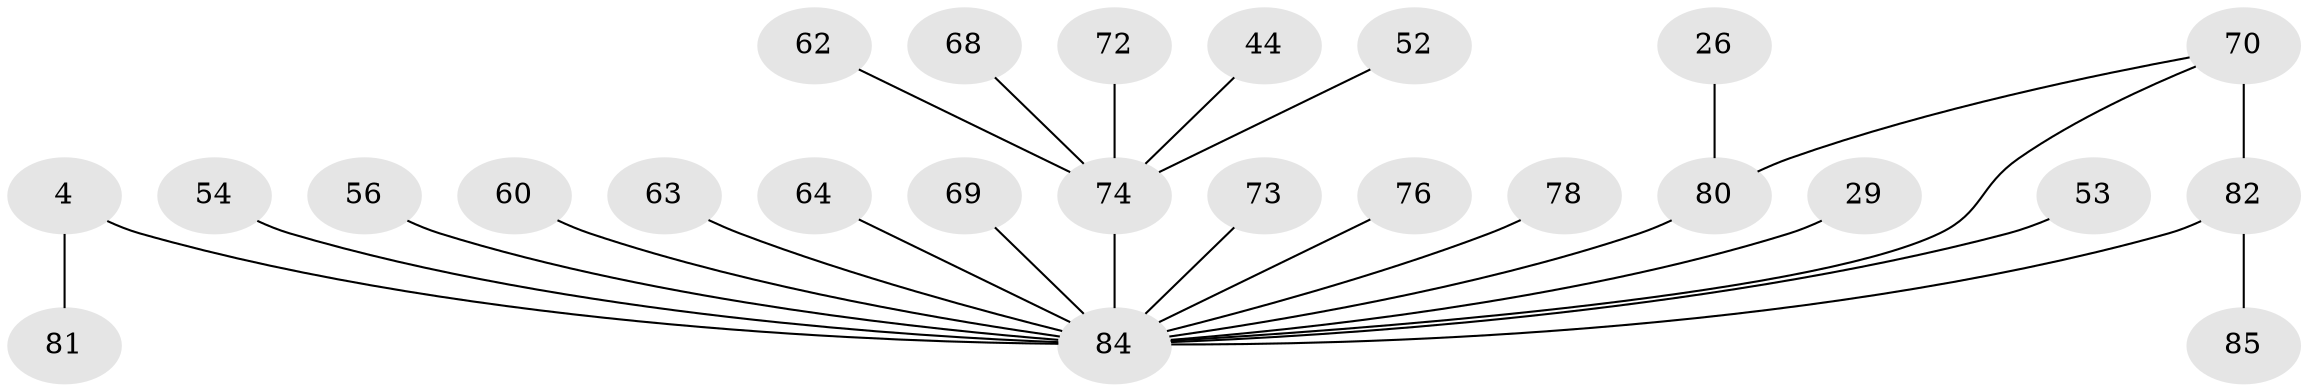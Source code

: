 // original degree distribution, {6: 0.058823529411764705, 7: 0.058823529411764705, 9: 0.023529411764705882, 3: 0.09411764705882353, 5: 0.058823529411764705, 10: 0.011764705882352941, 4: 0.023529411764705882, 2: 0.17647058823529413, 1: 0.49411764705882355}
// Generated by graph-tools (version 1.1) at 2025/57/03/04/25 21:57:27]
// undirected, 25 vertices, 26 edges
graph export_dot {
graph [start="1"]
  node [color=gray90,style=filled];
  4 [super="+1"];
  26;
  29;
  44;
  52;
  53;
  54;
  56;
  60;
  62 [super="+23"];
  63;
  64 [super="+25"];
  68 [super="+46"];
  69;
  70 [super="+18"];
  72 [super="+47"];
  73;
  74 [super="+45+66+71"];
  76 [super="+67"];
  78 [super="+75"];
  80 [super="+51+16"];
  81 [super="+32+43+77"];
  82 [super="+48+61"];
  84 [super="+58+79+11+37+65"];
  85 [super="+83"];
  4 -- 81;
  4 -- 84 [weight=6];
  26 -- 80;
  29 -- 84;
  44 -- 74;
  52 -- 74;
  53 -- 84;
  54 -- 84;
  56 -- 84;
  60 -- 84;
  62 -- 74;
  63 -- 84;
  64 -- 84;
  68 -- 74;
  69 -- 84;
  70 -- 84;
  70 -- 82 [weight=4];
  70 -- 80;
  72 -- 74;
  73 -- 84;
  74 -- 84 [weight=12];
  76 -- 84;
  78 -- 84;
  80 -- 84 [weight=6];
  82 -- 84 [weight=2];
  82 -- 85;
}
